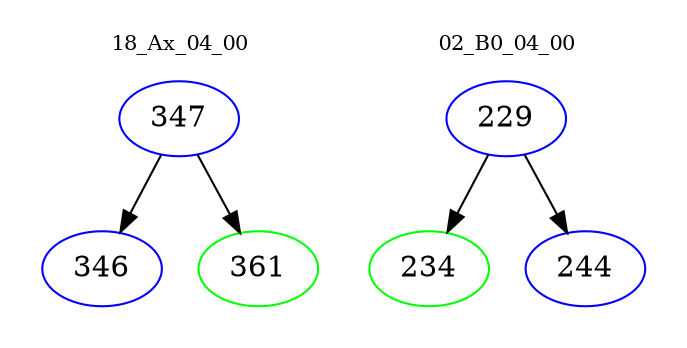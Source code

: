 digraph{
subgraph cluster_0 {
color = white
label = "18_Ax_04_00";
fontsize=10;
T0_347 [label="347", color="blue"]
T0_347 -> T0_346 [color="black"]
T0_346 [label="346", color="blue"]
T0_347 -> T0_361 [color="black"]
T0_361 [label="361", color="green"]
}
subgraph cluster_1 {
color = white
label = "02_B0_04_00";
fontsize=10;
T1_229 [label="229", color="blue"]
T1_229 -> T1_234 [color="black"]
T1_234 [label="234", color="green"]
T1_229 -> T1_244 [color="black"]
T1_244 [label="244", color="blue"]
}
}
